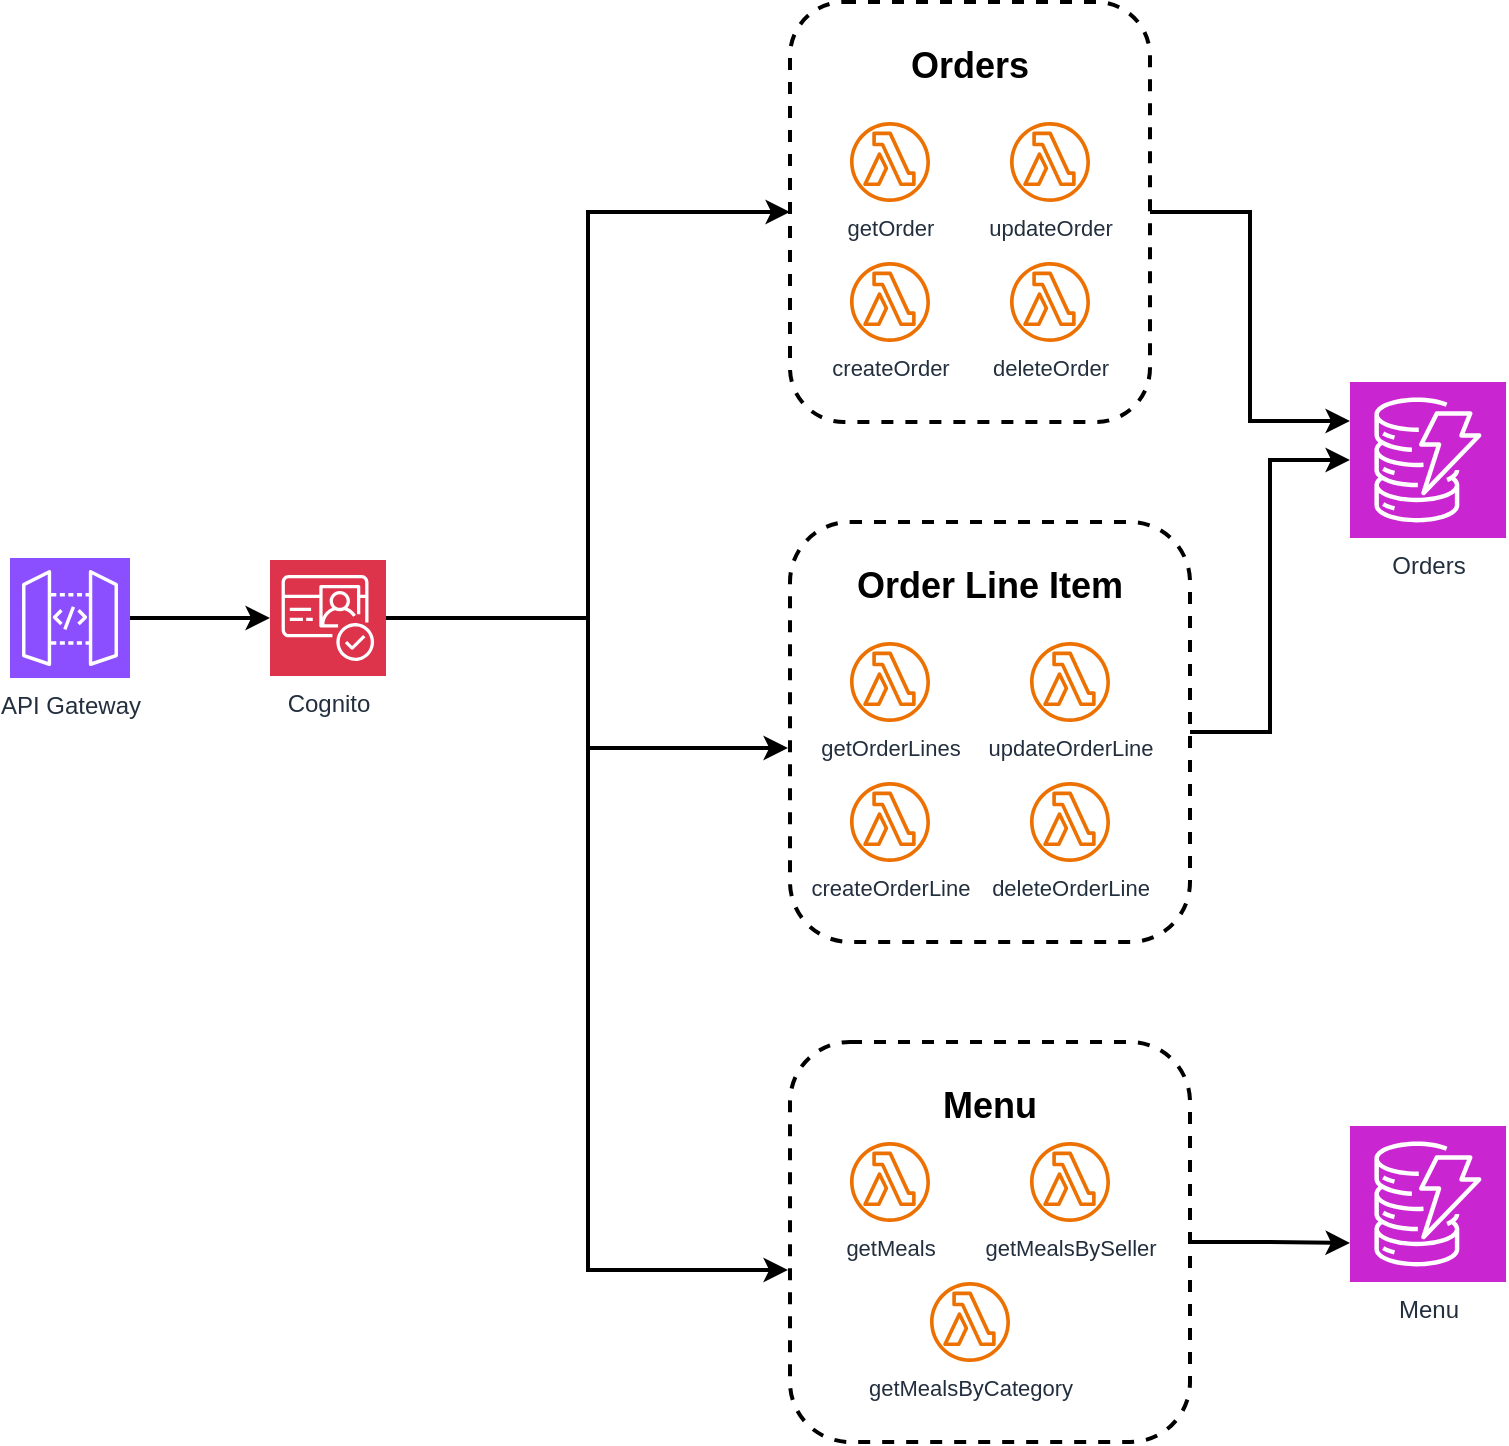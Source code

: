 <mxfile version="22.0.4" type="github">
  <diagram name="Page-1" id="tLUKC1qzw2Slo4-duKms">
    <mxGraphModel dx="2074" dy="790" grid="1" gridSize="10" guides="1" tooltips="1" connect="1" arrows="1" fold="1" page="1" pageScale="1" pageWidth="850" pageHeight="1100" math="0" shadow="0">
      <root>
        <mxCell id="0" />
        <mxCell id="1" parent="0" />
        <mxCell id="wwumjlqmDL7pZVhDalBl-24" style="edgeStyle=orthogonalEdgeStyle;rounded=0;orthogonalLoop=1;jettySize=auto;html=1;entryX=0;entryY=0.5;entryDx=0;entryDy=0;entryPerimeter=0;strokeWidth=2;" edge="1" parent="1" source="wwumjlqmDL7pZVhDalBl-1" target="wwumjlqmDL7pZVhDalBl-18">
          <mxGeometry relative="1" as="geometry">
            <mxPoint x="200" y="318" as="targetPoint" />
          </mxGeometry>
        </mxCell>
        <mxCell id="wwumjlqmDL7pZVhDalBl-1" value="API Gateway" style="sketch=0;points=[[0,0,0],[0.25,0,0],[0.5,0,0],[0.75,0,0],[1,0,0],[0,1,0],[0.25,1,0],[0.5,1,0],[0.75,1,0],[1,1,0],[0,0.25,0],[0,0.5,0],[0,0.75,0],[1,0.25,0],[1,0.5,0],[1,0.75,0]];outlineConnect=0;fontColor=#232F3E;fillColor=#8C4FFF;strokeColor=#ffffff;dashed=0;verticalLabelPosition=bottom;verticalAlign=top;align=center;html=1;fontSize=12;fontStyle=0;aspect=fixed;shape=mxgraph.aws4.resourceIcon;resIcon=mxgraph.aws4.api_gateway;" vertex="1" parent="1">
          <mxGeometry x="70" y="288" width="60" height="60" as="geometry" />
        </mxCell>
        <mxCell id="wwumjlqmDL7pZVhDalBl-6" value="getOrderLines" style="sketch=0;outlineConnect=0;fontColor=#232F3E;gradientColor=none;fillColor=#ED7100;strokeColor=none;dashed=0;verticalLabelPosition=bottom;verticalAlign=top;align=center;html=1;fontSize=11;fontStyle=0;aspect=fixed;pointerEvents=1;shape=mxgraph.aws4.lambda_function;" vertex="1" parent="1">
          <mxGeometry x="490" y="330" width="40" height="40" as="geometry" />
        </mxCell>
        <mxCell id="wwumjlqmDL7pZVhDalBl-7" value="createOrderLine" style="sketch=0;outlineConnect=0;fontColor=#232F3E;gradientColor=none;fillColor=#ED7100;strokeColor=none;dashed=0;verticalLabelPosition=bottom;verticalAlign=top;align=center;html=1;fontSize=11;fontStyle=0;aspect=fixed;pointerEvents=1;shape=mxgraph.aws4.lambda_function;" vertex="1" parent="1">
          <mxGeometry x="490" y="400" width="40" height="40" as="geometry" />
        </mxCell>
        <mxCell id="wwumjlqmDL7pZVhDalBl-8" value="updateOrderLine" style="sketch=0;outlineConnect=0;fontColor=#232F3E;gradientColor=none;fillColor=#ED7100;strokeColor=none;dashed=0;verticalLabelPosition=bottom;verticalAlign=top;align=center;html=1;fontSize=11;fontStyle=0;aspect=fixed;pointerEvents=1;shape=mxgraph.aws4.lambda_function;" vertex="1" parent="1">
          <mxGeometry x="580" y="330" width="40" height="40" as="geometry" />
        </mxCell>
        <mxCell id="wwumjlqmDL7pZVhDalBl-9" value="deleteOrderLine" style="sketch=0;outlineConnect=0;fontColor=#232F3E;gradientColor=none;fillColor=#ED7100;strokeColor=none;dashed=0;verticalLabelPosition=bottom;verticalAlign=top;align=center;html=1;fontSize=11;fontStyle=0;aspect=fixed;pointerEvents=1;shape=mxgraph.aws4.lambda_function;" vertex="1" parent="1">
          <mxGeometry x="580" y="400" width="40" height="40" as="geometry" />
        </mxCell>
        <mxCell id="wwumjlqmDL7pZVhDalBl-10" value="getMeals" style="sketch=0;outlineConnect=0;fontColor=#232F3E;gradientColor=none;fillColor=#ED7100;strokeColor=none;dashed=0;verticalLabelPosition=bottom;verticalAlign=top;align=center;html=1;fontSize=11;fontStyle=0;aspect=fixed;pointerEvents=1;shape=mxgraph.aws4.lambda_function;" vertex="1" parent="1">
          <mxGeometry x="490" y="580" width="40" height="40" as="geometry" />
        </mxCell>
        <mxCell id="wwumjlqmDL7pZVhDalBl-11" value="getMealsByCategory" style="sketch=0;outlineConnect=0;fontColor=#232F3E;gradientColor=none;fillColor=#ED7100;strokeColor=none;dashed=0;verticalLabelPosition=bottom;verticalAlign=top;align=center;html=1;fontSize=11;fontStyle=0;aspect=fixed;pointerEvents=1;shape=mxgraph.aws4.lambda_function;" vertex="1" parent="1">
          <mxGeometry x="530" y="650" width="40" height="40" as="geometry" />
        </mxCell>
        <mxCell id="wwumjlqmDL7pZVhDalBl-12" value="getMealsBySeller" style="sketch=0;outlineConnect=0;fontColor=#232F3E;gradientColor=none;fillColor=#ED7100;strokeColor=none;dashed=0;verticalLabelPosition=bottom;verticalAlign=top;align=center;html=1;fontSize=11;fontStyle=0;aspect=fixed;pointerEvents=1;shape=mxgraph.aws4.lambda_function;" vertex="1" parent="1">
          <mxGeometry x="580" y="580" width="40" height="40" as="geometry" />
        </mxCell>
        <mxCell id="wwumjlqmDL7pZVhDalBl-29" style="edgeStyle=orthogonalEdgeStyle;rounded=0;orthogonalLoop=1;jettySize=auto;html=1;strokeWidth=2;" edge="1" parent="1" source="wwumjlqmDL7pZVhDalBl-15" target="wwumjlqmDL7pZVhDalBl-20">
          <mxGeometry relative="1" as="geometry" />
        </mxCell>
        <mxCell id="wwumjlqmDL7pZVhDalBl-15" value="&lt;h2&gt;Order Line Item&lt;/h2&gt;" style="rounded=1;whiteSpace=wrap;html=1;fontColor=#;fillColor=none;dashed=1;strokeWidth=2;glass=0;shadow=0;verticalAlign=top;" vertex="1" parent="1">
          <mxGeometry x="460" y="270" width="200" height="210" as="geometry" />
        </mxCell>
        <mxCell id="wwumjlqmDL7pZVhDalBl-16" value="&lt;h2&gt;Menu&lt;/h2&gt;" style="rounded=1;whiteSpace=wrap;html=1;fontColor=#;fillColor=none;dashed=1;strokeWidth=2;glass=0;shadow=0;verticalAlign=top;" vertex="1" parent="1">
          <mxGeometry x="460" y="530" width="200" height="200" as="geometry" />
        </mxCell>
        <mxCell id="wwumjlqmDL7pZVhDalBl-17" value="" style="group" vertex="1" connectable="0" parent="1">
          <mxGeometry x="460" y="10" width="180" height="210" as="geometry" />
        </mxCell>
        <mxCell id="wwumjlqmDL7pZVhDalBl-2" value="getOrder" style="sketch=0;outlineConnect=0;fontColor=#232F3E;gradientColor=none;fillColor=#ED7100;strokeColor=none;dashed=0;verticalLabelPosition=bottom;verticalAlign=top;align=center;html=1;fontSize=11;fontStyle=0;aspect=fixed;pointerEvents=1;shape=mxgraph.aws4.lambda_function;" vertex="1" parent="wwumjlqmDL7pZVhDalBl-17">
          <mxGeometry x="30" y="60" width="40" height="40" as="geometry" />
        </mxCell>
        <mxCell id="wwumjlqmDL7pZVhDalBl-3" value="createOrder" style="sketch=0;outlineConnect=0;fontColor=#232F3E;gradientColor=none;fillColor=#ED7100;strokeColor=none;dashed=0;verticalLabelPosition=bottom;verticalAlign=top;align=center;html=1;fontSize=11;fontStyle=0;aspect=fixed;pointerEvents=1;shape=mxgraph.aws4.lambda_function;" vertex="1" parent="wwumjlqmDL7pZVhDalBl-17">
          <mxGeometry x="30" y="130" width="40" height="40" as="geometry" />
        </mxCell>
        <mxCell id="wwumjlqmDL7pZVhDalBl-4" value="updateOrder" style="sketch=0;outlineConnect=0;fontColor=#232F3E;gradientColor=none;fillColor=#ED7100;strokeColor=none;dashed=0;verticalLabelPosition=bottom;verticalAlign=top;align=center;html=1;fontSize=11;fontStyle=0;aspect=fixed;pointerEvents=1;shape=mxgraph.aws4.lambda_function;" vertex="1" parent="wwumjlqmDL7pZVhDalBl-17">
          <mxGeometry x="110" y="60" width="40" height="40" as="geometry" />
        </mxCell>
        <mxCell id="wwumjlqmDL7pZVhDalBl-5" value="deleteOrder" style="sketch=0;outlineConnect=0;fontColor=#232F3E;gradientColor=none;fillColor=#ED7100;strokeColor=none;dashed=0;verticalLabelPosition=bottom;verticalAlign=top;align=center;html=1;fontSize=11;fontStyle=0;aspect=fixed;pointerEvents=1;shape=mxgraph.aws4.lambda_function;" vertex="1" parent="wwumjlqmDL7pZVhDalBl-17">
          <mxGeometry x="110" y="130" width="40" height="40" as="geometry" />
        </mxCell>
        <mxCell id="wwumjlqmDL7pZVhDalBl-14" value="&lt;h2&gt;Orders&lt;/h2&gt;" style="rounded=1;whiteSpace=wrap;html=1;fontColor=#;fillColor=none;dashed=1;strokeWidth=2;glass=0;shadow=0;align=center;verticalAlign=top;" vertex="1" parent="wwumjlqmDL7pZVhDalBl-17">
          <mxGeometry width="180" height="210" as="geometry" />
        </mxCell>
        <mxCell id="wwumjlqmDL7pZVhDalBl-25" style="edgeStyle=orthogonalEdgeStyle;rounded=0;orthogonalLoop=1;jettySize=auto;html=1;entryX=0;entryY=0.5;entryDx=0;entryDy=0;strokeWidth=2;" edge="1" parent="1" source="wwumjlqmDL7pZVhDalBl-18" target="wwumjlqmDL7pZVhDalBl-14">
          <mxGeometry relative="1" as="geometry" />
        </mxCell>
        <mxCell id="wwumjlqmDL7pZVhDalBl-18" value="Cognito" style="sketch=0;points=[[0,0,0],[0.25,0,0],[0.5,0,0],[0.75,0,0],[1,0,0],[0,1,0],[0.25,1,0],[0.5,1,0],[0.75,1,0],[1,1,0],[0,0.25,0],[0,0.5,0],[0,0.75,0],[1,0.25,0],[1,0.5,0],[1,0.75,0]];outlineConnect=0;fontColor=#232F3E;fillColor=#DD344C;strokeColor=#ffffff;dashed=0;verticalLabelPosition=bottom;verticalAlign=top;align=center;html=1;fontSize=12;fontStyle=0;aspect=fixed;shape=mxgraph.aws4.resourceIcon;resIcon=mxgraph.aws4.cognito;" vertex="1" parent="1">
          <mxGeometry x="200" y="289" width="58" height="58" as="geometry" />
        </mxCell>
        <mxCell id="wwumjlqmDL7pZVhDalBl-20" value="Orders" style="sketch=0;points=[[0,0,0],[0.25,0,0],[0.5,0,0],[0.75,0,0],[1,0,0],[0,1,0],[0.25,1,0],[0.5,1,0],[0.75,1,0],[1,1,0],[0,0.25,0],[0,0.5,0],[0,0.75,0],[1,0.25,0],[1,0.5,0],[1,0.75,0]];outlineConnect=0;fontColor=#232F3E;fillColor=#C925D1;strokeColor=#ffffff;dashed=0;verticalLabelPosition=bottom;verticalAlign=top;align=center;html=1;fontSize=12;fontStyle=0;aspect=fixed;shape=mxgraph.aws4.resourceIcon;resIcon=mxgraph.aws4.dynamodb;" vertex="1" parent="1">
          <mxGeometry x="740" y="200" width="78" height="78" as="geometry" />
        </mxCell>
        <mxCell id="wwumjlqmDL7pZVhDalBl-21" value="Menu" style="sketch=0;points=[[0,0,0],[0.25,0,0],[0.5,0,0],[0.75,0,0],[1,0,0],[0,1,0],[0.25,1,0],[0.5,1,0],[0.75,1,0],[1,1,0],[0,0.25,0],[0,0.5,0],[0,0.75,0],[1,0.25,0],[1,0.5,0],[1,0.75,0]];outlineConnect=0;fontColor=#232F3E;fillColor=#C925D1;strokeColor=#ffffff;dashed=0;verticalLabelPosition=bottom;verticalAlign=top;align=center;html=1;fontSize=12;fontStyle=0;aspect=fixed;shape=mxgraph.aws4.resourceIcon;resIcon=mxgraph.aws4.dynamodb;" vertex="1" parent="1">
          <mxGeometry x="740" y="572" width="78" height="78" as="geometry" />
        </mxCell>
        <mxCell id="wwumjlqmDL7pZVhDalBl-26" style="edgeStyle=orthogonalEdgeStyle;rounded=0;orthogonalLoop=1;jettySize=auto;html=1;entryX=-0.005;entryY=0.538;entryDx=0;entryDy=0;entryPerimeter=0;strokeWidth=2;" edge="1" parent="1" source="wwumjlqmDL7pZVhDalBl-18" target="wwumjlqmDL7pZVhDalBl-15">
          <mxGeometry relative="1" as="geometry" />
        </mxCell>
        <mxCell id="wwumjlqmDL7pZVhDalBl-27" style="edgeStyle=orthogonalEdgeStyle;rounded=0;orthogonalLoop=1;jettySize=auto;html=1;entryX=-0.005;entryY=0.57;entryDx=0;entryDy=0;entryPerimeter=0;strokeWidth=2;" edge="1" parent="1" source="wwumjlqmDL7pZVhDalBl-18" target="wwumjlqmDL7pZVhDalBl-16">
          <mxGeometry relative="1" as="geometry" />
        </mxCell>
        <mxCell id="wwumjlqmDL7pZVhDalBl-28" style="edgeStyle=orthogonalEdgeStyle;rounded=0;orthogonalLoop=1;jettySize=auto;html=1;entryX=0;entryY=0.25;entryDx=0;entryDy=0;entryPerimeter=0;strokeWidth=2;" edge="1" parent="1" source="wwumjlqmDL7pZVhDalBl-14" target="wwumjlqmDL7pZVhDalBl-20">
          <mxGeometry relative="1" as="geometry" />
        </mxCell>
        <mxCell id="wwumjlqmDL7pZVhDalBl-30" style="edgeStyle=orthogonalEdgeStyle;rounded=0;orthogonalLoop=1;jettySize=auto;html=1;entryX=0;entryY=0.75;entryDx=0;entryDy=0;entryPerimeter=0;strokeWidth=2;" edge="1" parent="1" source="wwumjlqmDL7pZVhDalBl-16" target="wwumjlqmDL7pZVhDalBl-21">
          <mxGeometry relative="1" as="geometry" />
        </mxCell>
      </root>
    </mxGraphModel>
  </diagram>
</mxfile>
